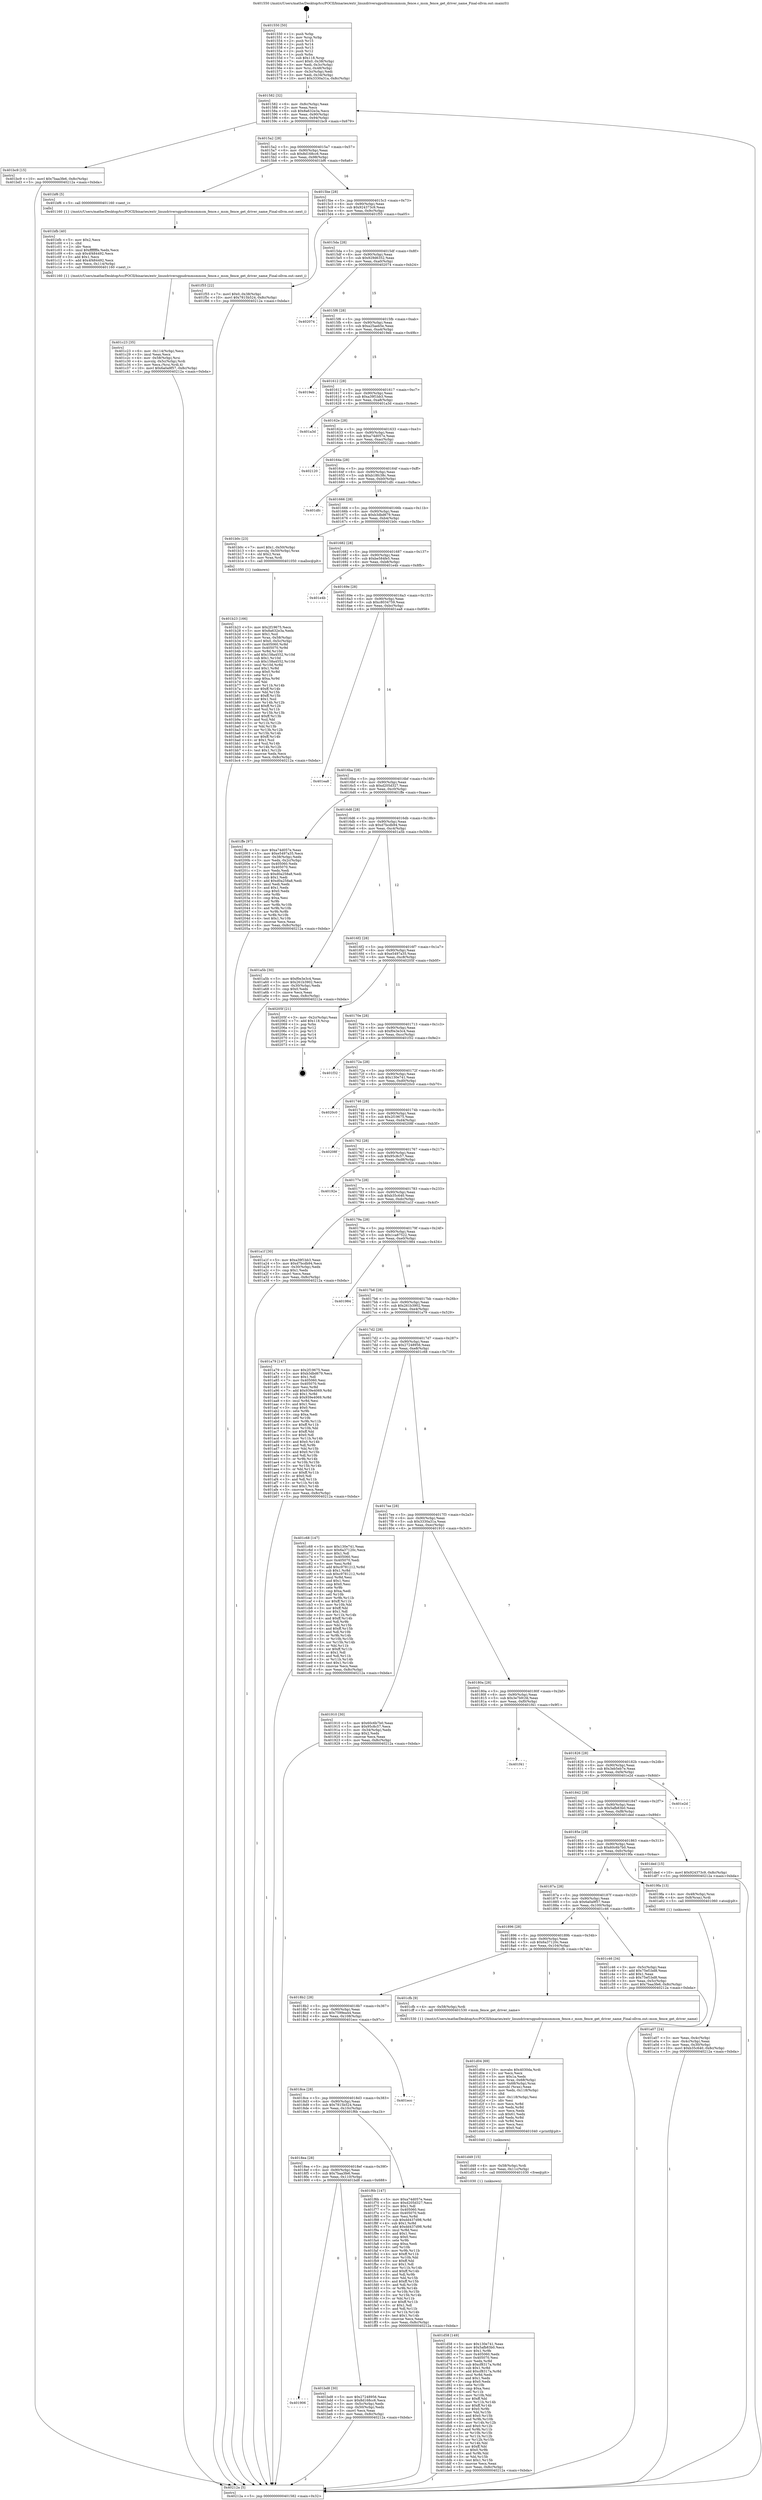 digraph "0x401550" {
  label = "0x401550 (/mnt/c/Users/mathe/Desktop/tcc/POCII/binaries/extr_linuxdriversgpudrmmsmmsm_fence.c_msm_fence_get_driver_name_Final-ollvm.out::main(0))"
  labelloc = "t"
  node[shape=record]

  Entry [label="",width=0.3,height=0.3,shape=circle,fillcolor=black,style=filled]
  "0x401582" [label="{
     0x401582 [32]\l
     | [instrs]\l
     &nbsp;&nbsp;0x401582 \<+6\>: mov -0x8c(%rbp),%eax\l
     &nbsp;&nbsp;0x401588 \<+2\>: mov %eax,%ecx\l
     &nbsp;&nbsp;0x40158a \<+6\>: sub $0x8a632e3a,%ecx\l
     &nbsp;&nbsp;0x401590 \<+6\>: mov %eax,-0x90(%rbp)\l
     &nbsp;&nbsp;0x401596 \<+6\>: mov %ecx,-0x94(%rbp)\l
     &nbsp;&nbsp;0x40159c \<+6\>: je 0000000000401bc9 \<main+0x679\>\l
  }"]
  "0x401bc9" [label="{
     0x401bc9 [15]\l
     | [instrs]\l
     &nbsp;&nbsp;0x401bc9 \<+10\>: movl $0x7baa3fe6,-0x8c(%rbp)\l
     &nbsp;&nbsp;0x401bd3 \<+5\>: jmp 000000000040212a \<main+0xbda\>\l
  }"]
  "0x4015a2" [label="{
     0x4015a2 [28]\l
     | [instrs]\l
     &nbsp;&nbsp;0x4015a2 \<+5\>: jmp 00000000004015a7 \<main+0x57\>\l
     &nbsp;&nbsp;0x4015a7 \<+6\>: mov -0x90(%rbp),%eax\l
     &nbsp;&nbsp;0x4015ad \<+5\>: sub $0x8d168cc6,%eax\l
     &nbsp;&nbsp;0x4015b2 \<+6\>: mov %eax,-0x98(%rbp)\l
     &nbsp;&nbsp;0x4015b8 \<+6\>: je 0000000000401bf6 \<main+0x6a6\>\l
  }"]
  Exit [label="",width=0.3,height=0.3,shape=circle,fillcolor=black,style=filled,peripheries=2]
  "0x401bf6" [label="{
     0x401bf6 [5]\l
     | [instrs]\l
     &nbsp;&nbsp;0x401bf6 \<+5\>: call 0000000000401160 \<next_i\>\l
     | [calls]\l
     &nbsp;&nbsp;0x401160 \{1\} (/mnt/c/Users/mathe/Desktop/tcc/POCII/binaries/extr_linuxdriversgpudrmmsmmsm_fence.c_msm_fence_get_driver_name_Final-ollvm.out::next_i)\l
  }"]
  "0x4015be" [label="{
     0x4015be [28]\l
     | [instrs]\l
     &nbsp;&nbsp;0x4015be \<+5\>: jmp 00000000004015c3 \<main+0x73\>\l
     &nbsp;&nbsp;0x4015c3 \<+6\>: mov -0x90(%rbp),%eax\l
     &nbsp;&nbsp;0x4015c9 \<+5\>: sub $0x924373c9,%eax\l
     &nbsp;&nbsp;0x4015ce \<+6\>: mov %eax,-0x9c(%rbp)\l
     &nbsp;&nbsp;0x4015d4 \<+6\>: je 0000000000401f55 \<main+0xa05\>\l
  }"]
  "0x401d58" [label="{
     0x401d58 [149]\l
     | [instrs]\l
     &nbsp;&nbsp;0x401d58 \<+5\>: mov $0x130e741,%eax\l
     &nbsp;&nbsp;0x401d5d \<+5\>: mov $0x5afb83b0,%ecx\l
     &nbsp;&nbsp;0x401d62 \<+3\>: mov $0x1,%r9b\l
     &nbsp;&nbsp;0x401d65 \<+7\>: mov 0x405060,%edx\l
     &nbsp;&nbsp;0x401d6c \<+7\>: mov 0x405070,%esi\l
     &nbsp;&nbsp;0x401d73 \<+3\>: mov %edx,%r8d\l
     &nbsp;&nbsp;0x401d76 \<+7\>: sub $0xcf8317a,%r8d\l
     &nbsp;&nbsp;0x401d7d \<+4\>: sub $0x1,%r8d\l
     &nbsp;&nbsp;0x401d81 \<+7\>: add $0xcf8317a,%r8d\l
     &nbsp;&nbsp;0x401d88 \<+4\>: imul %r8d,%edx\l
     &nbsp;&nbsp;0x401d8c \<+3\>: and $0x1,%edx\l
     &nbsp;&nbsp;0x401d8f \<+3\>: cmp $0x0,%edx\l
     &nbsp;&nbsp;0x401d92 \<+4\>: sete %r10b\l
     &nbsp;&nbsp;0x401d96 \<+3\>: cmp $0xa,%esi\l
     &nbsp;&nbsp;0x401d99 \<+4\>: setl %r11b\l
     &nbsp;&nbsp;0x401d9d \<+3\>: mov %r10b,%bl\l
     &nbsp;&nbsp;0x401da0 \<+3\>: xor $0xff,%bl\l
     &nbsp;&nbsp;0x401da3 \<+3\>: mov %r11b,%r14b\l
     &nbsp;&nbsp;0x401da6 \<+4\>: xor $0xff,%r14b\l
     &nbsp;&nbsp;0x401daa \<+4\>: xor $0x0,%r9b\l
     &nbsp;&nbsp;0x401dae \<+3\>: mov %bl,%r15b\l
     &nbsp;&nbsp;0x401db1 \<+4\>: and $0x0,%r15b\l
     &nbsp;&nbsp;0x401db5 \<+3\>: and %r9b,%r10b\l
     &nbsp;&nbsp;0x401db8 \<+3\>: mov %r14b,%r12b\l
     &nbsp;&nbsp;0x401dbb \<+4\>: and $0x0,%r12b\l
     &nbsp;&nbsp;0x401dbf \<+3\>: and %r9b,%r11b\l
     &nbsp;&nbsp;0x401dc2 \<+3\>: or %r10b,%r15b\l
     &nbsp;&nbsp;0x401dc5 \<+3\>: or %r11b,%r12b\l
     &nbsp;&nbsp;0x401dc8 \<+3\>: xor %r12b,%r15b\l
     &nbsp;&nbsp;0x401dcb \<+3\>: or %r14b,%bl\l
     &nbsp;&nbsp;0x401dce \<+3\>: xor $0xff,%bl\l
     &nbsp;&nbsp;0x401dd1 \<+4\>: or $0x0,%r9b\l
     &nbsp;&nbsp;0x401dd5 \<+3\>: and %r9b,%bl\l
     &nbsp;&nbsp;0x401dd8 \<+3\>: or %bl,%r15b\l
     &nbsp;&nbsp;0x401ddb \<+4\>: test $0x1,%r15b\l
     &nbsp;&nbsp;0x401ddf \<+3\>: cmovne %ecx,%eax\l
     &nbsp;&nbsp;0x401de2 \<+6\>: mov %eax,-0x8c(%rbp)\l
     &nbsp;&nbsp;0x401de8 \<+5\>: jmp 000000000040212a \<main+0xbda\>\l
  }"]
  "0x401f55" [label="{
     0x401f55 [22]\l
     | [instrs]\l
     &nbsp;&nbsp;0x401f55 \<+7\>: movl $0x0,-0x38(%rbp)\l
     &nbsp;&nbsp;0x401f5c \<+10\>: movl $0x7815b524,-0x8c(%rbp)\l
     &nbsp;&nbsp;0x401f66 \<+5\>: jmp 000000000040212a \<main+0xbda\>\l
  }"]
  "0x4015da" [label="{
     0x4015da [28]\l
     | [instrs]\l
     &nbsp;&nbsp;0x4015da \<+5\>: jmp 00000000004015df \<main+0x8f\>\l
     &nbsp;&nbsp;0x4015df \<+6\>: mov -0x90(%rbp),%eax\l
     &nbsp;&nbsp;0x4015e5 \<+5\>: sub $0x929d6352,%eax\l
     &nbsp;&nbsp;0x4015ea \<+6\>: mov %eax,-0xa0(%rbp)\l
     &nbsp;&nbsp;0x4015f0 \<+6\>: je 0000000000402074 \<main+0xb24\>\l
  }"]
  "0x401d49" [label="{
     0x401d49 [15]\l
     | [instrs]\l
     &nbsp;&nbsp;0x401d49 \<+4\>: mov -0x58(%rbp),%rdi\l
     &nbsp;&nbsp;0x401d4d \<+6\>: mov %eax,-0x11c(%rbp)\l
     &nbsp;&nbsp;0x401d53 \<+5\>: call 0000000000401030 \<free@plt\>\l
     | [calls]\l
     &nbsp;&nbsp;0x401030 \{1\} (unknown)\l
  }"]
  "0x402074" [label="{
     0x402074\l
  }", style=dashed]
  "0x4015f6" [label="{
     0x4015f6 [28]\l
     | [instrs]\l
     &nbsp;&nbsp;0x4015f6 \<+5\>: jmp 00000000004015fb \<main+0xab\>\l
     &nbsp;&nbsp;0x4015fb \<+6\>: mov -0x90(%rbp),%eax\l
     &nbsp;&nbsp;0x401601 \<+5\>: sub $0xa25aeb5e,%eax\l
     &nbsp;&nbsp;0x401606 \<+6\>: mov %eax,-0xa4(%rbp)\l
     &nbsp;&nbsp;0x40160c \<+6\>: je 00000000004019eb \<main+0x49b\>\l
  }"]
  "0x401d04" [label="{
     0x401d04 [69]\l
     | [instrs]\l
     &nbsp;&nbsp;0x401d04 \<+10\>: movabs $0x4030da,%rdi\l
     &nbsp;&nbsp;0x401d0e \<+2\>: xor %ecx,%ecx\l
     &nbsp;&nbsp;0x401d10 \<+5\>: mov $0x1a,%edx\l
     &nbsp;&nbsp;0x401d15 \<+4\>: mov %rax,-0x68(%rbp)\l
     &nbsp;&nbsp;0x401d19 \<+4\>: mov -0x68(%rbp),%rax\l
     &nbsp;&nbsp;0x401d1d \<+3\>: movsbl (%rax),%eax\l
     &nbsp;&nbsp;0x401d20 \<+6\>: mov %edx,-0x118(%rbp)\l
     &nbsp;&nbsp;0x401d26 \<+1\>: cltd\l
     &nbsp;&nbsp;0x401d27 \<+6\>: mov -0x118(%rbp),%esi\l
     &nbsp;&nbsp;0x401d2d \<+2\>: idiv %esi\l
     &nbsp;&nbsp;0x401d2f \<+3\>: mov %ecx,%r8d\l
     &nbsp;&nbsp;0x401d32 \<+3\>: sub %edx,%r8d\l
     &nbsp;&nbsp;0x401d35 \<+2\>: mov %ecx,%edx\l
     &nbsp;&nbsp;0x401d37 \<+3\>: sub $0x61,%edx\l
     &nbsp;&nbsp;0x401d3a \<+3\>: add %edx,%r8d\l
     &nbsp;&nbsp;0x401d3d \<+3\>: sub %r8d,%ecx\l
     &nbsp;&nbsp;0x401d40 \<+2\>: mov %ecx,%esi\l
     &nbsp;&nbsp;0x401d42 \<+2\>: mov $0x0,%al\l
     &nbsp;&nbsp;0x401d44 \<+5\>: call 0000000000401040 \<printf@plt\>\l
     | [calls]\l
     &nbsp;&nbsp;0x401040 \{1\} (unknown)\l
  }"]
  "0x4019eb" [label="{
     0x4019eb\l
  }", style=dashed]
  "0x401612" [label="{
     0x401612 [28]\l
     | [instrs]\l
     &nbsp;&nbsp;0x401612 \<+5\>: jmp 0000000000401617 \<main+0xc7\>\l
     &nbsp;&nbsp;0x401617 \<+6\>: mov -0x90(%rbp),%eax\l
     &nbsp;&nbsp;0x40161d \<+5\>: sub $0xa39f1bb3,%eax\l
     &nbsp;&nbsp;0x401622 \<+6\>: mov %eax,-0xa8(%rbp)\l
     &nbsp;&nbsp;0x401628 \<+6\>: je 0000000000401a3d \<main+0x4ed\>\l
  }"]
  "0x401c23" [label="{
     0x401c23 [35]\l
     | [instrs]\l
     &nbsp;&nbsp;0x401c23 \<+6\>: mov -0x114(%rbp),%ecx\l
     &nbsp;&nbsp;0x401c29 \<+3\>: imul %eax,%ecx\l
     &nbsp;&nbsp;0x401c2c \<+4\>: mov -0x58(%rbp),%rsi\l
     &nbsp;&nbsp;0x401c30 \<+4\>: movslq -0x5c(%rbp),%rdi\l
     &nbsp;&nbsp;0x401c34 \<+3\>: mov %ecx,(%rsi,%rdi,4)\l
     &nbsp;&nbsp;0x401c37 \<+10\>: movl $0x6a0a9f57,-0x8c(%rbp)\l
     &nbsp;&nbsp;0x401c41 \<+5\>: jmp 000000000040212a \<main+0xbda\>\l
  }"]
  "0x401a3d" [label="{
     0x401a3d\l
  }", style=dashed]
  "0x40162e" [label="{
     0x40162e [28]\l
     | [instrs]\l
     &nbsp;&nbsp;0x40162e \<+5\>: jmp 0000000000401633 \<main+0xe3\>\l
     &nbsp;&nbsp;0x401633 \<+6\>: mov -0x90(%rbp),%eax\l
     &nbsp;&nbsp;0x401639 \<+5\>: sub $0xa74d057e,%eax\l
     &nbsp;&nbsp;0x40163e \<+6\>: mov %eax,-0xac(%rbp)\l
     &nbsp;&nbsp;0x401644 \<+6\>: je 0000000000402120 \<main+0xbd0\>\l
  }"]
  "0x401bfb" [label="{
     0x401bfb [40]\l
     | [instrs]\l
     &nbsp;&nbsp;0x401bfb \<+5\>: mov $0x2,%ecx\l
     &nbsp;&nbsp;0x401c00 \<+1\>: cltd\l
     &nbsp;&nbsp;0x401c01 \<+2\>: idiv %ecx\l
     &nbsp;&nbsp;0x401c03 \<+6\>: imul $0xfffffffe,%edx,%ecx\l
     &nbsp;&nbsp;0x401c09 \<+6\>: sub $0x4f484492,%ecx\l
     &nbsp;&nbsp;0x401c0f \<+3\>: add $0x1,%ecx\l
     &nbsp;&nbsp;0x401c12 \<+6\>: add $0x4f484492,%ecx\l
     &nbsp;&nbsp;0x401c18 \<+6\>: mov %ecx,-0x114(%rbp)\l
     &nbsp;&nbsp;0x401c1e \<+5\>: call 0000000000401160 \<next_i\>\l
     | [calls]\l
     &nbsp;&nbsp;0x401160 \{1\} (/mnt/c/Users/mathe/Desktop/tcc/POCII/binaries/extr_linuxdriversgpudrmmsmmsm_fence.c_msm_fence_get_driver_name_Final-ollvm.out::next_i)\l
  }"]
  "0x402120" [label="{
     0x402120\l
  }", style=dashed]
  "0x40164a" [label="{
     0x40164a [28]\l
     | [instrs]\l
     &nbsp;&nbsp;0x40164a \<+5\>: jmp 000000000040164f \<main+0xff\>\l
     &nbsp;&nbsp;0x40164f \<+6\>: mov -0x90(%rbp),%eax\l
     &nbsp;&nbsp;0x401655 \<+5\>: sub $0xb18fc38c,%eax\l
     &nbsp;&nbsp;0x40165a \<+6\>: mov %eax,-0xb0(%rbp)\l
     &nbsp;&nbsp;0x401660 \<+6\>: je 0000000000401dfc \<main+0x8ac\>\l
  }"]
  "0x401906" [label="{
     0x401906\l
  }", style=dashed]
  "0x401dfc" [label="{
     0x401dfc\l
  }", style=dashed]
  "0x401666" [label="{
     0x401666 [28]\l
     | [instrs]\l
     &nbsp;&nbsp;0x401666 \<+5\>: jmp 000000000040166b \<main+0x11b\>\l
     &nbsp;&nbsp;0x40166b \<+6\>: mov -0x90(%rbp),%eax\l
     &nbsp;&nbsp;0x401671 \<+5\>: sub $0xb3dbd679,%eax\l
     &nbsp;&nbsp;0x401676 \<+6\>: mov %eax,-0xb4(%rbp)\l
     &nbsp;&nbsp;0x40167c \<+6\>: je 0000000000401b0c \<main+0x5bc\>\l
  }"]
  "0x401bd8" [label="{
     0x401bd8 [30]\l
     | [instrs]\l
     &nbsp;&nbsp;0x401bd8 \<+5\>: mov $0x27248956,%eax\l
     &nbsp;&nbsp;0x401bdd \<+5\>: mov $0x8d168cc6,%ecx\l
     &nbsp;&nbsp;0x401be2 \<+3\>: mov -0x5c(%rbp),%edx\l
     &nbsp;&nbsp;0x401be5 \<+3\>: cmp -0x50(%rbp),%edx\l
     &nbsp;&nbsp;0x401be8 \<+3\>: cmovl %ecx,%eax\l
     &nbsp;&nbsp;0x401beb \<+6\>: mov %eax,-0x8c(%rbp)\l
     &nbsp;&nbsp;0x401bf1 \<+5\>: jmp 000000000040212a \<main+0xbda\>\l
  }"]
  "0x401b0c" [label="{
     0x401b0c [23]\l
     | [instrs]\l
     &nbsp;&nbsp;0x401b0c \<+7\>: movl $0x1,-0x50(%rbp)\l
     &nbsp;&nbsp;0x401b13 \<+4\>: movslq -0x50(%rbp),%rax\l
     &nbsp;&nbsp;0x401b17 \<+4\>: shl $0x2,%rax\l
     &nbsp;&nbsp;0x401b1b \<+3\>: mov %rax,%rdi\l
     &nbsp;&nbsp;0x401b1e \<+5\>: call 0000000000401050 \<malloc@plt\>\l
     | [calls]\l
     &nbsp;&nbsp;0x401050 \{1\} (unknown)\l
  }"]
  "0x401682" [label="{
     0x401682 [28]\l
     | [instrs]\l
     &nbsp;&nbsp;0x401682 \<+5\>: jmp 0000000000401687 \<main+0x137\>\l
     &nbsp;&nbsp;0x401687 \<+6\>: mov -0x90(%rbp),%eax\l
     &nbsp;&nbsp;0x40168d \<+5\>: sub $0xbe584fe5,%eax\l
     &nbsp;&nbsp;0x401692 \<+6\>: mov %eax,-0xb8(%rbp)\l
     &nbsp;&nbsp;0x401698 \<+6\>: je 0000000000401e4b \<main+0x8fb\>\l
  }"]
  "0x4018ea" [label="{
     0x4018ea [28]\l
     | [instrs]\l
     &nbsp;&nbsp;0x4018ea \<+5\>: jmp 00000000004018ef \<main+0x39f\>\l
     &nbsp;&nbsp;0x4018ef \<+6\>: mov -0x90(%rbp),%eax\l
     &nbsp;&nbsp;0x4018f5 \<+5\>: sub $0x7baa3fe6,%eax\l
     &nbsp;&nbsp;0x4018fa \<+6\>: mov %eax,-0x110(%rbp)\l
     &nbsp;&nbsp;0x401900 \<+6\>: je 0000000000401bd8 \<main+0x688\>\l
  }"]
  "0x401e4b" [label="{
     0x401e4b\l
  }", style=dashed]
  "0x40169e" [label="{
     0x40169e [28]\l
     | [instrs]\l
     &nbsp;&nbsp;0x40169e \<+5\>: jmp 00000000004016a3 \<main+0x153\>\l
     &nbsp;&nbsp;0x4016a3 \<+6\>: mov -0x90(%rbp),%eax\l
     &nbsp;&nbsp;0x4016a9 \<+5\>: sub $0xc8034759,%eax\l
     &nbsp;&nbsp;0x4016ae \<+6\>: mov %eax,-0xbc(%rbp)\l
     &nbsp;&nbsp;0x4016b4 \<+6\>: je 0000000000401ea8 \<main+0x958\>\l
  }"]
  "0x401f6b" [label="{
     0x401f6b [147]\l
     | [instrs]\l
     &nbsp;&nbsp;0x401f6b \<+5\>: mov $0xa74d057e,%eax\l
     &nbsp;&nbsp;0x401f70 \<+5\>: mov $0xd205d327,%ecx\l
     &nbsp;&nbsp;0x401f75 \<+2\>: mov $0x1,%dl\l
     &nbsp;&nbsp;0x401f77 \<+7\>: mov 0x405060,%esi\l
     &nbsp;&nbsp;0x401f7e \<+7\>: mov 0x405070,%edi\l
     &nbsp;&nbsp;0x401f85 \<+3\>: mov %esi,%r8d\l
     &nbsp;&nbsp;0x401f88 \<+7\>: sub $0xdd437d98,%r8d\l
     &nbsp;&nbsp;0x401f8f \<+4\>: sub $0x1,%r8d\l
     &nbsp;&nbsp;0x401f93 \<+7\>: add $0xdd437d98,%r8d\l
     &nbsp;&nbsp;0x401f9a \<+4\>: imul %r8d,%esi\l
     &nbsp;&nbsp;0x401f9e \<+3\>: and $0x1,%esi\l
     &nbsp;&nbsp;0x401fa1 \<+3\>: cmp $0x0,%esi\l
     &nbsp;&nbsp;0x401fa4 \<+4\>: sete %r9b\l
     &nbsp;&nbsp;0x401fa8 \<+3\>: cmp $0xa,%edi\l
     &nbsp;&nbsp;0x401fab \<+4\>: setl %r10b\l
     &nbsp;&nbsp;0x401faf \<+3\>: mov %r9b,%r11b\l
     &nbsp;&nbsp;0x401fb2 \<+4\>: xor $0xff,%r11b\l
     &nbsp;&nbsp;0x401fb6 \<+3\>: mov %r10b,%bl\l
     &nbsp;&nbsp;0x401fb9 \<+3\>: xor $0xff,%bl\l
     &nbsp;&nbsp;0x401fbc \<+3\>: xor $0x1,%dl\l
     &nbsp;&nbsp;0x401fbf \<+3\>: mov %r11b,%r14b\l
     &nbsp;&nbsp;0x401fc2 \<+4\>: and $0xff,%r14b\l
     &nbsp;&nbsp;0x401fc6 \<+3\>: and %dl,%r9b\l
     &nbsp;&nbsp;0x401fc9 \<+3\>: mov %bl,%r15b\l
     &nbsp;&nbsp;0x401fcc \<+4\>: and $0xff,%r15b\l
     &nbsp;&nbsp;0x401fd0 \<+3\>: and %dl,%r10b\l
     &nbsp;&nbsp;0x401fd3 \<+3\>: or %r9b,%r14b\l
     &nbsp;&nbsp;0x401fd6 \<+3\>: or %r10b,%r15b\l
     &nbsp;&nbsp;0x401fd9 \<+3\>: xor %r15b,%r14b\l
     &nbsp;&nbsp;0x401fdc \<+3\>: or %bl,%r11b\l
     &nbsp;&nbsp;0x401fdf \<+4\>: xor $0xff,%r11b\l
     &nbsp;&nbsp;0x401fe3 \<+3\>: or $0x1,%dl\l
     &nbsp;&nbsp;0x401fe6 \<+3\>: and %dl,%r11b\l
     &nbsp;&nbsp;0x401fe9 \<+3\>: or %r11b,%r14b\l
     &nbsp;&nbsp;0x401fec \<+4\>: test $0x1,%r14b\l
     &nbsp;&nbsp;0x401ff0 \<+3\>: cmovne %ecx,%eax\l
     &nbsp;&nbsp;0x401ff3 \<+6\>: mov %eax,-0x8c(%rbp)\l
     &nbsp;&nbsp;0x401ff9 \<+5\>: jmp 000000000040212a \<main+0xbda\>\l
  }"]
  "0x401ea8" [label="{
     0x401ea8\l
  }", style=dashed]
  "0x4016ba" [label="{
     0x4016ba [28]\l
     | [instrs]\l
     &nbsp;&nbsp;0x4016ba \<+5\>: jmp 00000000004016bf \<main+0x16f\>\l
     &nbsp;&nbsp;0x4016bf \<+6\>: mov -0x90(%rbp),%eax\l
     &nbsp;&nbsp;0x4016c5 \<+5\>: sub $0xd205d327,%eax\l
     &nbsp;&nbsp;0x4016ca \<+6\>: mov %eax,-0xc0(%rbp)\l
     &nbsp;&nbsp;0x4016d0 \<+6\>: je 0000000000401ffe \<main+0xaae\>\l
  }"]
  "0x4018ce" [label="{
     0x4018ce [28]\l
     | [instrs]\l
     &nbsp;&nbsp;0x4018ce \<+5\>: jmp 00000000004018d3 \<main+0x383\>\l
     &nbsp;&nbsp;0x4018d3 \<+6\>: mov -0x90(%rbp),%eax\l
     &nbsp;&nbsp;0x4018d9 \<+5\>: sub $0x7815b524,%eax\l
     &nbsp;&nbsp;0x4018de \<+6\>: mov %eax,-0x10c(%rbp)\l
     &nbsp;&nbsp;0x4018e4 \<+6\>: je 0000000000401f6b \<main+0xa1b\>\l
  }"]
  "0x401ffe" [label="{
     0x401ffe [97]\l
     | [instrs]\l
     &nbsp;&nbsp;0x401ffe \<+5\>: mov $0xa74d057e,%eax\l
     &nbsp;&nbsp;0x402003 \<+5\>: mov $0xe5497a35,%ecx\l
     &nbsp;&nbsp;0x402008 \<+3\>: mov -0x38(%rbp),%edx\l
     &nbsp;&nbsp;0x40200b \<+3\>: mov %edx,-0x2c(%rbp)\l
     &nbsp;&nbsp;0x40200e \<+7\>: mov 0x405060,%edx\l
     &nbsp;&nbsp;0x402015 \<+7\>: mov 0x405070,%esi\l
     &nbsp;&nbsp;0x40201c \<+2\>: mov %edx,%edi\l
     &nbsp;&nbsp;0x40201e \<+6\>: sub $0xd0a258a8,%edi\l
     &nbsp;&nbsp;0x402024 \<+3\>: sub $0x1,%edi\l
     &nbsp;&nbsp;0x402027 \<+6\>: add $0xd0a258a8,%edi\l
     &nbsp;&nbsp;0x40202d \<+3\>: imul %edi,%edx\l
     &nbsp;&nbsp;0x402030 \<+3\>: and $0x1,%edx\l
     &nbsp;&nbsp;0x402033 \<+3\>: cmp $0x0,%edx\l
     &nbsp;&nbsp;0x402036 \<+4\>: sete %r8b\l
     &nbsp;&nbsp;0x40203a \<+3\>: cmp $0xa,%esi\l
     &nbsp;&nbsp;0x40203d \<+4\>: setl %r9b\l
     &nbsp;&nbsp;0x402041 \<+3\>: mov %r8b,%r10b\l
     &nbsp;&nbsp;0x402044 \<+3\>: and %r9b,%r10b\l
     &nbsp;&nbsp;0x402047 \<+3\>: xor %r9b,%r8b\l
     &nbsp;&nbsp;0x40204a \<+3\>: or %r8b,%r10b\l
     &nbsp;&nbsp;0x40204d \<+4\>: test $0x1,%r10b\l
     &nbsp;&nbsp;0x402051 \<+3\>: cmovne %ecx,%eax\l
     &nbsp;&nbsp;0x402054 \<+6\>: mov %eax,-0x8c(%rbp)\l
     &nbsp;&nbsp;0x40205a \<+5\>: jmp 000000000040212a \<main+0xbda\>\l
  }"]
  "0x4016d6" [label="{
     0x4016d6 [28]\l
     | [instrs]\l
     &nbsp;&nbsp;0x4016d6 \<+5\>: jmp 00000000004016db \<main+0x18b\>\l
     &nbsp;&nbsp;0x4016db \<+6\>: mov -0x90(%rbp),%eax\l
     &nbsp;&nbsp;0x4016e1 \<+5\>: sub $0xd7bcdb94,%eax\l
     &nbsp;&nbsp;0x4016e6 \<+6\>: mov %eax,-0xc4(%rbp)\l
     &nbsp;&nbsp;0x4016ec \<+6\>: je 0000000000401a5b \<main+0x50b\>\l
  }"]
  "0x401ecc" [label="{
     0x401ecc\l
  }", style=dashed]
  "0x401a5b" [label="{
     0x401a5b [30]\l
     | [instrs]\l
     &nbsp;&nbsp;0x401a5b \<+5\>: mov $0xf0e3e3c4,%eax\l
     &nbsp;&nbsp;0x401a60 \<+5\>: mov $0x261b3902,%ecx\l
     &nbsp;&nbsp;0x401a65 \<+3\>: mov -0x30(%rbp),%edx\l
     &nbsp;&nbsp;0x401a68 \<+3\>: cmp $0x0,%edx\l
     &nbsp;&nbsp;0x401a6b \<+3\>: cmove %ecx,%eax\l
     &nbsp;&nbsp;0x401a6e \<+6\>: mov %eax,-0x8c(%rbp)\l
     &nbsp;&nbsp;0x401a74 \<+5\>: jmp 000000000040212a \<main+0xbda\>\l
  }"]
  "0x4016f2" [label="{
     0x4016f2 [28]\l
     | [instrs]\l
     &nbsp;&nbsp;0x4016f2 \<+5\>: jmp 00000000004016f7 \<main+0x1a7\>\l
     &nbsp;&nbsp;0x4016f7 \<+6\>: mov -0x90(%rbp),%eax\l
     &nbsp;&nbsp;0x4016fd \<+5\>: sub $0xe5497a35,%eax\l
     &nbsp;&nbsp;0x401702 \<+6\>: mov %eax,-0xc8(%rbp)\l
     &nbsp;&nbsp;0x401708 \<+6\>: je 000000000040205f \<main+0xb0f\>\l
  }"]
  "0x4018b2" [label="{
     0x4018b2 [28]\l
     | [instrs]\l
     &nbsp;&nbsp;0x4018b2 \<+5\>: jmp 00000000004018b7 \<main+0x367\>\l
     &nbsp;&nbsp;0x4018b7 \<+6\>: mov -0x90(%rbp),%eax\l
     &nbsp;&nbsp;0x4018bd \<+5\>: sub $0x7599ea44,%eax\l
     &nbsp;&nbsp;0x4018c2 \<+6\>: mov %eax,-0x108(%rbp)\l
     &nbsp;&nbsp;0x4018c8 \<+6\>: je 0000000000401ecc \<main+0x97c\>\l
  }"]
  "0x40205f" [label="{
     0x40205f [21]\l
     | [instrs]\l
     &nbsp;&nbsp;0x40205f \<+3\>: mov -0x2c(%rbp),%eax\l
     &nbsp;&nbsp;0x402062 \<+7\>: add $0x118,%rsp\l
     &nbsp;&nbsp;0x402069 \<+1\>: pop %rbx\l
     &nbsp;&nbsp;0x40206a \<+2\>: pop %r12\l
     &nbsp;&nbsp;0x40206c \<+2\>: pop %r13\l
     &nbsp;&nbsp;0x40206e \<+2\>: pop %r14\l
     &nbsp;&nbsp;0x402070 \<+2\>: pop %r15\l
     &nbsp;&nbsp;0x402072 \<+1\>: pop %rbp\l
     &nbsp;&nbsp;0x402073 \<+1\>: ret\l
  }"]
  "0x40170e" [label="{
     0x40170e [28]\l
     | [instrs]\l
     &nbsp;&nbsp;0x40170e \<+5\>: jmp 0000000000401713 \<main+0x1c3\>\l
     &nbsp;&nbsp;0x401713 \<+6\>: mov -0x90(%rbp),%eax\l
     &nbsp;&nbsp;0x401719 \<+5\>: sub $0xf0e3e3c4,%eax\l
     &nbsp;&nbsp;0x40171e \<+6\>: mov %eax,-0xcc(%rbp)\l
     &nbsp;&nbsp;0x401724 \<+6\>: je 0000000000401f32 \<main+0x9e2\>\l
  }"]
  "0x401cfb" [label="{
     0x401cfb [9]\l
     | [instrs]\l
     &nbsp;&nbsp;0x401cfb \<+4\>: mov -0x58(%rbp),%rdi\l
     &nbsp;&nbsp;0x401cff \<+5\>: call 0000000000401530 \<msm_fence_get_driver_name\>\l
     | [calls]\l
     &nbsp;&nbsp;0x401530 \{1\} (/mnt/c/Users/mathe/Desktop/tcc/POCII/binaries/extr_linuxdriversgpudrmmsmmsm_fence.c_msm_fence_get_driver_name_Final-ollvm.out::msm_fence_get_driver_name)\l
  }"]
  "0x401f32" [label="{
     0x401f32\l
  }", style=dashed]
  "0x40172a" [label="{
     0x40172a [28]\l
     | [instrs]\l
     &nbsp;&nbsp;0x40172a \<+5\>: jmp 000000000040172f \<main+0x1df\>\l
     &nbsp;&nbsp;0x40172f \<+6\>: mov -0x90(%rbp),%eax\l
     &nbsp;&nbsp;0x401735 \<+5\>: sub $0x130e741,%eax\l
     &nbsp;&nbsp;0x40173a \<+6\>: mov %eax,-0xd0(%rbp)\l
     &nbsp;&nbsp;0x401740 \<+6\>: je 00000000004020c0 \<main+0xb70\>\l
  }"]
  "0x401896" [label="{
     0x401896 [28]\l
     | [instrs]\l
     &nbsp;&nbsp;0x401896 \<+5\>: jmp 000000000040189b \<main+0x34b\>\l
     &nbsp;&nbsp;0x40189b \<+6\>: mov -0x90(%rbp),%eax\l
     &nbsp;&nbsp;0x4018a1 \<+5\>: sub $0x6a37120c,%eax\l
     &nbsp;&nbsp;0x4018a6 \<+6\>: mov %eax,-0x104(%rbp)\l
     &nbsp;&nbsp;0x4018ac \<+6\>: je 0000000000401cfb \<main+0x7ab\>\l
  }"]
  "0x4020c0" [label="{
     0x4020c0\l
  }", style=dashed]
  "0x401746" [label="{
     0x401746 [28]\l
     | [instrs]\l
     &nbsp;&nbsp;0x401746 \<+5\>: jmp 000000000040174b \<main+0x1fb\>\l
     &nbsp;&nbsp;0x40174b \<+6\>: mov -0x90(%rbp),%eax\l
     &nbsp;&nbsp;0x401751 \<+5\>: sub $0x2f19675,%eax\l
     &nbsp;&nbsp;0x401756 \<+6\>: mov %eax,-0xd4(%rbp)\l
     &nbsp;&nbsp;0x40175c \<+6\>: je 000000000040208f \<main+0xb3f\>\l
  }"]
  "0x401c46" [label="{
     0x401c46 [34]\l
     | [instrs]\l
     &nbsp;&nbsp;0x401c46 \<+3\>: mov -0x5c(%rbp),%eax\l
     &nbsp;&nbsp;0x401c49 \<+5\>: add $0x75ef1bd8,%eax\l
     &nbsp;&nbsp;0x401c4e \<+3\>: add $0x1,%eax\l
     &nbsp;&nbsp;0x401c51 \<+5\>: sub $0x75ef1bd8,%eax\l
     &nbsp;&nbsp;0x401c56 \<+3\>: mov %eax,-0x5c(%rbp)\l
     &nbsp;&nbsp;0x401c59 \<+10\>: movl $0x7baa3fe6,-0x8c(%rbp)\l
     &nbsp;&nbsp;0x401c63 \<+5\>: jmp 000000000040212a \<main+0xbda\>\l
  }"]
  "0x40208f" [label="{
     0x40208f\l
  }", style=dashed]
  "0x401762" [label="{
     0x401762 [28]\l
     | [instrs]\l
     &nbsp;&nbsp;0x401762 \<+5\>: jmp 0000000000401767 \<main+0x217\>\l
     &nbsp;&nbsp;0x401767 \<+6\>: mov -0x90(%rbp),%eax\l
     &nbsp;&nbsp;0x40176d \<+5\>: sub $0x95c8c57,%eax\l
     &nbsp;&nbsp;0x401772 \<+6\>: mov %eax,-0xd8(%rbp)\l
     &nbsp;&nbsp;0x401778 \<+6\>: je 000000000040192e \<main+0x3de\>\l
  }"]
  "0x401b23" [label="{
     0x401b23 [166]\l
     | [instrs]\l
     &nbsp;&nbsp;0x401b23 \<+5\>: mov $0x2f19675,%ecx\l
     &nbsp;&nbsp;0x401b28 \<+5\>: mov $0x8a632e3a,%edx\l
     &nbsp;&nbsp;0x401b2d \<+3\>: mov $0x1,%sil\l
     &nbsp;&nbsp;0x401b30 \<+4\>: mov %rax,-0x58(%rbp)\l
     &nbsp;&nbsp;0x401b34 \<+7\>: movl $0x0,-0x5c(%rbp)\l
     &nbsp;&nbsp;0x401b3b \<+8\>: mov 0x405060,%r8d\l
     &nbsp;&nbsp;0x401b43 \<+8\>: mov 0x405070,%r9d\l
     &nbsp;&nbsp;0x401b4b \<+3\>: mov %r8d,%r10d\l
     &nbsp;&nbsp;0x401b4e \<+7\>: add $0x158a4552,%r10d\l
     &nbsp;&nbsp;0x401b55 \<+4\>: sub $0x1,%r10d\l
     &nbsp;&nbsp;0x401b59 \<+7\>: sub $0x158a4552,%r10d\l
     &nbsp;&nbsp;0x401b60 \<+4\>: imul %r10d,%r8d\l
     &nbsp;&nbsp;0x401b64 \<+4\>: and $0x1,%r8d\l
     &nbsp;&nbsp;0x401b68 \<+4\>: cmp $0x0,%r8d\l
     &nbsp;&nbsp;0x401b6c \<+4\>: sete %r11b\l
     &nbsp;&nbsp;0x401b70 \<+4\>: cmp $0xa,%r9d\l
     &nbsp;&nbsp;0x401b74 \<+3\>: setl %bl\l
     &nbsp;&nbsp;0x401b77 \<+3\>: mov %r11b,%r14b\l
     &nbsp;&nbsp;0x401b7a \<+4\>: xor $0xff,%r14b\l
     &nbsp;&nbsp;0x401b7e \<+3\>: mov %bl,%r15b\l
     &nbsp;&nbsp;0x401b81 \<+4\>: xor $0xff,%r15b\l
     &nbsp;&nbsp;0x401b85 \<+4\>: xor $0x1,%sil\l
     &nbsp;&nbsp;0x401b89 \<+3\>: mov %r14b,%r12b\l
     &nbsp;&nbsp;0x401b8c \<+4\>: and $0xff,%r12b\l
     &nbsp;&nbsp;0x401b90 \<+3\>: and %sil,%r11b\l
     &nbsp;&nbsp;0x401b93 \<+3\>: mov %r15b,%r13b\l
     &nbsp;&nbsp;0x401b96 \<+4\>: and $0xff,%r13b\l
     &nbsp;&nbsp;0x401b9a \<+3\>: and %sil,%bl\l
     &nbsp;&nbsp;0x401b9d \<+3\>: or %r11b,%r12b\l
     &nbsp;&nbsp;0x401ba0 \<+3\>: or %bl,%r13b\l
     &nbsp;&nbsp;0x401ba3 \<+3\>: xor %r13b,%r12b\l
     &nbsp;&nbsp;0x401ba6 \<+3\>: or %r15b,%r14b\l
     &nbsp;&nbsp;0x401ba9 \<+4\>: xor $0xff,%r14b\l
     &nbsp;&nbsp;0x401bad \<+4\>: or $0x1,%sil\l
     &nbsp;&nbsp;0x401bb1 \<+3\>: and %sil,%r14b\l
     &nbsp;&nbsp;0x401bb4 \<+3\>: or %r14b,%r12b\l
     &nbsp;&nbsp;0x401bb7 \<+4\>: test $0x1,%r12b\l
     &nbsp;&nbsp;0x401bbb \<+3\>: cmovne %edx,%ecx\l
     &nbsp;&nbsp;0x401bbe \<+6\>: mov %ecx,-0x8c(%rbp)\l
     &nbsp;&nbsp;0x401bc4 \<+5\>: jmp 000000000040212a \<main+0xbda\>\l
  }"]
  "0x40192e" [label="{
     0x40192e\l
  }", style=dashed]
  "0x40177e" [label="{
     0x40177e [28]\l
     | [instrs]\l
     &nbsp;&nbsp;0x40177e \<+5\>: jmp 0000000000401783 \<main+0x233\>\l
     &nbsp;&nbsp;0x401783 \<+6\>: mov -0x90(%rbp),%eax\l
     &nbsp;&nbsp;0x401789 \<+5\>: sub $0xb35c640,%eax\l
     &nbsp;&nbsp;0x40178e \<+6\>: mov %eax,-0xdc(%rbp)\l
     &nbsp;&nbsp;0x401794 \<+6\>: je 0000000000401a1f \<main+0x4cf\>\l
  }"]
  "0x401a07" [label="{
     0x401a07 [24]\l
     | [instrs]\l
     &nbsp;&nbsp;0x401a07 \<+3\>: mov %eax,-0x4c(%rbp)\l
     &nbsp;&nbsp;0x401a0a \<+3\>: mov -0x4c(%rbp),%eax\l
     &nbsp;&nbsp;0x401a0d \<+3\>: mov %eax,-0x30(%rbp)\l
     &nbsp;&nbsp;0x401a10 \<+10\>: movl $0xb35c640,-0x8c(%rbp)\l
     &nbsp;&nbsp;0x401a1a \<+5\>: jmp 000000000040212a \<main+0xbda\>\l
  }"]
  "0x401a1f" [label="{
     0x401a1f [30]\l
     | [instrs]\l
     &nbsp;&nbsp;0x401a1f \<+5\>: mov $0xa39f1bb3,%eax\l
     &nbsp;&nbsp;0x401a24 \<+5\>: mov $0xd7bcdb94,%ecx\l
     &nbsp;&nbsp;0x401a29 \<+3\>: mov -0x30(%rbp),%edx\l
     &nbsp;&nbsp;0x401a2c \<+3\>: cmp $0x1,%edx\l
     &nbsp;&nbsp;0x401a2f \<+3\>: cmovl %ecx,%eax\l
     &nbsp;&nbsp;0x401a32 \<+6\>: mov %eax,-0x8c(%rbp)\l
     &nbsp;&nbsp;0x401a38 \<+5\>: jmp 000000000040212a \<main+0xbda\>\l
  }"]
  "0x40179a" [label="{
     0x40179a [28]\l
     | [instrs]\l
     &nbsp;&nbsp;0x40179a \<+5\>: jmp 000000000040179f \<main+0x24f\>\l
     &nbsp;&nbsp;0x40179f \<+6\>: mov -0x90(%rbp),%eax\l
     &nbsp;&nbsp;0x4017a5 \<+5\>: sub $0x1ca87522,%eax\l
     &nbsp;&nbsp;0x4017aa \<+6\>: mov %eax,-0xe0(%rbp)\l
     &nbsp;&nbsp;0x4017b0 \<+6\>: je 0000000000401984 \<main+0x434\>\l
  }"]
  "0x40187a" [label="{
     0x40187a [28]\l
     | [instrs]\l
     &nbsp;&nbsp;0x40187a \<+5\>: jmp 000000000040187f \<main+0x32f\>\l
     &nbsp;&nbsp;0x40187f \<+6\>: mov -0x90(%rbp),%eax\l
     &nbsp;&nbsp;0x401885 \<+5\>: sub $0x6a0a9f57,%eax\l
     &nbsp;&nbsp;0x40188a \<+6\>: mov %eax,-0x100(%rbp)\l
     &nbsp;&nbsp;0x401890 \<+6\>: je 0000000000401c46 \<main+0x6f6\>\l
  }"]
  "0x401984" [label="{
     0x401984\l
  }", style=dashed]
  "0x4017b6" [label="{
     0x4017b6 [28]\l
     | [instrs]\l
     &nbsp;&nbsp;0x4017b6 \<+5\>: jmp 00000000004017bb \<main+0x26b\>\l
     &nbsp;&nbsp;0x4017bb \<+6\>: mov -0x90(%rbp),%eax\l
     &nbsp;&nbsp;0x4017c1 \<+5\>: sub $0x261b3902,%eax\l
     &nbsp;&nbsp;0x4017c6 \<+6\>: mov %eax,-0xe4(%rbp)\l
     &nbsp;&nbsp;0x4017cc \<+6\>: je 0000000000401a79 \<main+0x529\>\l
  }"]
  "0x4019fa" [label="{
     0x4019fa [13]\l
     | [instrs]\l
     &nbsp;&nbsp;0x4019fa \<+4\>: mov -0x48(%rbp),%rax\l
     &nbsp;&nbsp;0x4019fe \<+4\>: mov 0x8(%rax),%rdi\l
     &nbsp;&nbsp;0x401a02 \<+5\>: call 0000000000401060 \<atoi@plt\>\l
     | [calls]\l
     &nbsp;&nbsp;0x401060 \{1\} (unknown)\l
  }"]
  "0x401a79" [label="{
     0x401a79 [147]\l
     | [instrs]\l
     &nbsp;&nbsp;0x401a79 \<+5\>: mov $0x2f19675,%eax\l
     &nbsp;&nbsp;0x401a7e \<+5\>: mov $0xb3dbd679,%ecx\l
     &nbsp;&nbsp;0x401a83 \<+2\>: mov $0x1,%dl\l
     &nbsp;&nbsp;0x401a85 \<+7\>: mov 0x405060,%esi\l
     &nbsp;&nbsp;0x401a8c \<+7\>: mov 0x405070,%edi\l
     &nbsp;&nbsp;0x401a93 \<+3\>: mov %esi,%r8d\l
     &nbsp;&nbsp;0x401a96 \<+7\>: add $0x939e4069,%r8d\l
     &nbsp;&nbsp;0x401a9d \<+4\>: sub $0x1,%r8d\l
     &nbsp;&nbsp;0x401aa1 \<+7\>: sub $0x939e4069,%r8d\l
     &nbsp;&nbsp;0x401aa8 \<+4\>: imul %r8d,%esi\l
     &nbsp;&nbsp;0x401aac \<+3\>: and $0x1,%esi\l
     &nbsp;&nbsp;0x401aaf \<+3\>: cmp $0x0,%esi\l
     &nbsp;&nbsp;0x401ab2 \<+4\>: sete %r9b\l
     &nbsp;&nbsp;0x401ab6 \<+3\>: cmp $0xa,%edi\l
     &nbsp;&nbsp;0x401ab9 \<+4\>: setl %r10b\l
     &nbsp;&nbsp;0x401abd \<+3\>: mov %r9b,%r11b\l
     &nbsp;&nbsp;0x401ac0 \<+4\>: xor $0xff,%r11b\l
     &nbsp;&nbsp;0x401ac4 \<+3\>: mov %r10b,%bl\l
     &nbsp;&nbsp;0x401ac7 \<+3\>: xor $0xff,%bl\l
     &nbsp;&nbsp;0x401aca \<+3\>: xor $0x0,%dl\l
     &nbsp;&nbsp;0x401acd \<+3\>: mov %r11b,%r14b\l
     &nbsp;&nbsp;0x401ad0 \<+4\>: and $0x0,%r14b\l
     &nbsp;&nbsp;0x401ad4 \<+3\>: and %dl,%r9b\l
     &nbsp;&nbsp;0x401ad7 \<+3\>: mov %bl,%r15b\l
     &nbsp;&nbsp;0x401ada \<+4\>: and $0x0,%r15b\l
     &nbsp;&nbsp;0x401ade \<+3\>: and %dl,%r10b\l
     &nbsp;&nbsp;0x401ae1 \<+3\>: or %r9b,%r14b\l
     &nbsp;&nbsp;0x401ae4 \<+3\>: or %r10b,%r15b\l
     &nbsp;&nbsp;0x401ae7 \<+3\>: xor %r15b,%r14b\l
     &nbsp;&nbsp;0x401aea \<+3\>: or %bl,%r11b\l
     &nbsp;&nbsp;0x401aed \<+4\>: xor $0xff,%r11b\l
     &nbsp;&nbsp;0x401af1 \<+3\>: or $0x0,%dl\l
     &nbsp;&nbsp;0x401af4 \<+3\>: and %dl,%r11b\l
     &nbsp;&nbsp;0x401af7 \<+3\>: or %r11b,%r14b\l
     &nbsp;&nbsp;0x401afa \<+4\>: test $0x1,%r14b\l
     &nbsp;&nbsp;0x401afe \<+3\>: cmovne %ecx,%eax\l
     &nbsp;&nbsp;0x401b01 \<+6\>: mov %eax,-0x8c(%rbp)\l
     &nbsp;&nbsp;0x401b07 \<+5\>: jmp 000000000040212a \<main+0xbda\>\l
  }"]
  "0x4017d2" [label="{
     0x4017d2 [28]\l
     | [instrs]\l
     &nbsp;&nbsp;0x4017d2 \<+5\>: jmp 00000000004017d7 \<main+0x287\>\l
     &nbsp;&nbsp;0x4017d7 \<+6\>: mov -0x90(%rbp),%eax\l
     &nbsp;&nbsp;0x4017dd \<+5\>: sub $0x27248956,%eax\l
     &nbsp;&nbsp;0x4017e2 \<+6\>: mov %eax,-0xe8(%rbp)\l
     &nbsp;&nbsp;0x4017e8 \<+6\>: je 0000000000401c68 \<main+0x718\>\l
  }"]
  "0x40185e" [label="{
     0x40185e [28]\l
     | [instrs]\l
     &nbsp;&nbsp;0x40185e \<+5\>: jmp 0000000000401863 \<main+0x313\>\l
     &nbsp;&nbsp;0x401863 \<+6\>: mov -0x90(%rbp),%eax\l
     &nbsp;&nbsp;0x401869 \<+5\>: sub $0x60c6b7b0,%eax\l
     &nbsp;&nbsp;0x40186e \<+6\>: mov %eax,-0xfc(%rbp)\l
     &nbsp;&nbsp;0x401874 \<+6\>: je 00000000004019fa \<main+0x4aa\>\l
  }"]
  "0x401c68" [label="{
     0x401c68 [147]\l
     | [instrs]\l
     &nbsp;&nbsp;0x401c68 \<+5\>: mov $0x130e741,%eax\l
     &nbsp;&nbsp;0x401c6d \<+5\>: mov $0x6a37120c,%ecx\l
     &nbsp;&nbsp;0x401c72 \<+2\>: mov $0x1,%dl\l
     &nbsp;&nbsp;0x401c74 \<+7\>: mov 0x405060,%esi\l
     &nbsp;&nbsp;0x401c7b \<+7\>: mov 0x405070,%edi\l
     &nbsp;&nbsp;0x401c82 \<+3\>: mov %esi,%r8d\l
     &nbsp;&nbsp;0x401c85 \<+7\>: add $0xc9781212,%r8d\l
     &nbsp;&nbsp;0x401c8c \<+4\>: sub $0x1,%r8d\l
     &nbsp;&nbsp;0x401c90 \<+7\>: sub $0xc9781212,%r8d\l
     &nbsp;&nbsp;0x401c97 \<+4\>: imul %r8d,%esi\l
     &nbsp;&nbsp;0x401c9b \<+3\>: and $0x1,%esi\l
     &nbsp;&nbsp;0x401c9e \<+3\>: cmp $0x0,%esi\l
     &nbsp;&nbsp;0x401ca1 \<+4\>: sete %r9b\l
     &nbsp;&nbsp;0x401ca5 \<+3\>: cmp $0xa,%edi\l
     &nbsp;&nbsp;0x401ca8 \<+4\>: setl %r10b\l
     &nbsp;&nbsp;0x401cac \<+3\>: mov %r9b,%r11b\l
     &nbsp;&nbsp;0x401caf \<+4\>: xor $0xff,%r11b\l
     &nbsp;&nbsp;0x401cb3 \<+3\>: mov %r10b,%bl\l
     &nbsp;&nbsp;0x401cb6 \<+3\>: xor $0xff,%bl\l
     &nbsp;&nbsp;0x401cb9 \<+3\>: xor $0x1,%dl\l
     &nbsp;&nbsp;0x401cbc \<+3\>: mov %r11b,%r14b\l
     &nbsp;&nbsp;0x401cbf \<+4\>: and $0xff,%r14b\l
     &nbsp;&nbsp;0x401cc3 \<+3\>: and %dl,%r9b\l
     &nbsp;&nbsp;0x401cc6 \<+3\>: mov %bl,%r15b\l
     &nbsp;&nbsp;0x401cc9 \<+4\>: and $0xff,%r15b\l
     &nbsp;&nbsp;0x401ccd \<+3\>: and %dl,%r10b\l
     &nbsp;&nbsp;0x401cd0 \<+3\>: or %r9b,%r14b\l
     &nbsp;&nbsp;0x401cd3 \<+3\>: or %r10b,%r15b\l
     &nbsp;&nbsp;0x401cd6 \<+3\>: xor %r15b,%r14b\l
     &nbsp;&nbsp;0x401cd9 \<+3\>: or %bl,%r11b\l
     &nbsp;&nbsp;0x401cdc \<+4\>: xor $0xff,%r11b\l
     &nbsp;&nbsp;0x401ce0 \<+3\>: or $0x1,%dl\l
     &nbsp;&nbsp;0x401ce3 \<+3\>: and %dl,%r11b\l
     &nbsp;&nbsp;0x401ce6 \<+3\>: or %r11b,%r14b\l
     &nbsp;&nbsp;0x401ce9 \<+4\>: test $0x1,%r14b\l
     &nbsp;&nbsp;0x401ced \<+3\>: cmovne %ecx,%eax\l
     &nbsp;&nbsp;0x401cf0 \<+6\>: mov %eax,-0x8c(%rbp)\l
     &nbsp;&nbsp;0x401cf6 \<+5\>: jmp 000000000040212a \<main+0xbda\>\l
  }"]
  "0x4017ee" [label="{
     0x4017ee [28]\l
     | [instrs]\l
     &nbsp;&nbsp;0x4017ee \<+5\>: jmp 00000000004017f3 \<main+0x2a3\>\l
     &nbsp;&nbsp;0x4017f3 \<+6\>: mov -0x90(%rbp),%eax\l
     &nbsp;&nbsp;0x4017f9 \<+5\>: sub $0x3330a31a,%eax\l
     &nbsp;&nbsp;0x4017fe \<+6\>: mov %eax,-0xec(%rbp)\l
     &nbsp;&nbsp;0x401804 \<+6\>: je 0000000000401910 \<main+0x3c0\>\l
  }"]
  "0x401ded" [label="{
     0x401ded [15]\l
     | [instrs]\l
     &nbsp;&nbsp;0x401ded \<+10\>: movl $0x924373c9,-0x8c(%rbp)\l
     &nbsp;&nbsp;0x401df7 \<+5\>: jmp 000000000040212a \<main+0xbda\>\l
  }"]
  "0x401910" [label="{
     0x401910 [30]\l
     | [instrs]\l
     &nbsp;&nbsp;0x401910 \<+5\>: mov $0x60c6b7b0,%eax\l
     &nbsp;&nbsp;0x401915 \<+5\>: mov $0x95c8c57,%ecx\l
     &nbsp;&nbsp;0x40191a \<+3\>: mov -0x34(%rbp),%edx\l
     &nbsp;&nbsp;0x40191d \<+3\>: cmp $0x2,%edx\l
     &nbsp;&nbsp;0x401920 \<+3\>: cmovne %ecx,%eax\l
     &nbsp;&nbsp;0x401923 \<+6\>: mov %eax,-0x8c(%rbp)\l
     &nbsp;&nbsp;0x401929 \<+5\>: jmp 000000000040212a \<main+0xbda\>\l
  }"]
  "0x40180a" [label="{
     0x40180a [28]\l
     | [instrs]\l
     &nbsp;&nbsp;0x40180a \<+5\>: jmp 000000000040180f \<main+0x2bf\>\l
     &nbsp;&nbsp;0x40180f \<+6\>: mov -0x90(%rbp),%eax\l
     &nbsp;&nbsp;0x401815 \<+5\>: sub $0x3e7b91fd,%eax\l
     &nbsp;&nbsp;0x40181a \<+6\>: mov %eax,-0xf0(%rbp)\l
     &nbsp;&nbsp;0x401820 \<+6\>: je 0000000000401f41 \<main+0x9f1\>\l
  }"]
  "0x40212a" [label="{
     0x40212a [5]\l
     | [instrs]\l
     &nbsp;&nbsp;0x40212a \<+5\>: jmp 0000000000401582 \<main+0x32\>\l
  }"]
  "0x401550" [label="{
     0x401550 [50]\l
     | [instrs]\l
     &nbsp;&nbsp;0x401550 \<+1\>: push %rbp\l
     &nbsp;&nbsp;0x401551 \<+3\>: mov %rsp,%rbp\l
     &nbsp;&nbsp;0x401554 \<+2\>: push %r15\l
     &nbsp;&nbsp;0x401556 \<+2\>: push %r14\l
     &nbsp;&nbsp;0x401558 \<+2\>: push %r13\l
     &nbsp;&nbsp;0x40155a \<+2\>: push %r12\l
     &nbsp;&nbsp;0x40155c \<+1\>: push %rbx\l
     &nbsp;&nbsp;0x40155d \<+7\>: sub $0x118,%rsp\l
     &nbsp;&nbsp;0x401564 \<+7\>: movl $0x0,-0x38(%rbp)\l
     &nbsp;&nbsp;0x40156b \<+3\>: mov %edi,-0x3c(%rbp)\l
     &nbsp;&nbsp;0x40156e \<+4\>: mov %rsi,-0x48(%rbp)\l
     &nbsp;&nbsp;0x401572 \<+3\>: mov -0x3c(%rbp),%edi\l
     &nbsp;&nbsp;0x401575 \<+3\>: mov %edi,-0x34(%rbp)\l
     &nbsp;&nbsp;0x401578 \<+10\>: movl $0x3330a31a,-0x8c(%rbp)\l
  }"]
  "0x401842" [label="{
     0x401842 [28]\l
     | [instrs]\l
     &nbsp;&nbsp;0x401842 \<+5\>: jmp 0000000000401847 \<main+0x2f7\>\l
     &nbsp;&nbsp;0x401847 \<+6\>: mov -0x90(%rbp),%eax\l
     &nbsp;&nbsp;0x40184d \<+5\>: sub $0x5afb83b0,%eax\l
     &nbsp;&nbsp;0x401852 \<+6\>: mov %eax,-0xf8(%rbp)\l
     &nbsp;&nbsp;0x401858 \<+6\>: je 0000000000401ded \<main+0x89d\>\l
  }"]
  "0x401f41" [label="{
     0x401f41\l
  }", style=dashed]
  "0x401826" [label="{
     0x401826 [28]\l
     | [instrs]\l
     &nbsp;&nbsp;0x401826 \<+5\>: jmp 000000000040182b \<main+0x2db\>\l
     &nbsp;&nbsp;0x40182b \<+6\>: mov -0x90(%rbp),%eax\l
     &nbsp;&nbsp;0x401831 \<+5\>: sub $0x3eb5eb7e,%eax\l
     &nbsp;&nbsp;0x401836 \<+6\>: mov %eax,-0xf4(%rbp)\l
     &nbsp;&nbsp;0x40183c \<+6\>: je 0000000000401e2d \<main+0x8dd\>\l
  }"]
  "0x401e2d" [label="{
     0x401e2d\l
  }", style=dashed]
  Entry -> "0x401550" [label=" 1"]
  "0x401582" -> "0x401bc9" [label=" 1"]
  "0x401582" -> "0x4015a2" [label=" 17"]
  "0x40205f" -> Exit [label=" 1"]
  "0x4015a2" -> "0x401bf6" [label=" 1"]
  "0x4015a2" -> "0x4015be" [label=" 16"]
  "0x401ffe" -> "0x40212a" [label=" 1"]
  "0x4015be" -> "0x401f55" [label=" 1"]
  "0x4015be" -> "0x4015da" [label=" 15"]
  "0x401f6b" -> "0x40212a" [label=" 1"]
  "0x4015da" -> "0x402074" [label=" 0"]
  "0x4015da" -> "0x4015f6" [label=" 15"]
  "0x401f55" -> "0x40212a" [label=" 1"]
  "0x4015f6" -> "0x4019eb" [label=" 0"]
  "0x4015f6" -> "0x401612" [label=" 15"]
  "0x401ded" -> "0x40212a" [label=" 1"]
  "0x401612" -> "0x401a3d" [label=" 0"]
  "0x401612" -> "0x40162e" [label=" 15"]
  "0x401d58" -> "0x40212a" [label=" 1"]
  "0x40162e" -> "0x402120" [label=" 0"]
  "0x40162e" -> "0x40164a" [label=" 15"]
  "0x401d49" -> "0x401d58" [label=" 1"]
  "0x40164a" -> "0x401dfc" [label=" 0"]
  "0x40164a" -> "0x401666" [label=" 15"]
  "0x401d04" -> "0x401d49" [label=" 1"]
  "0x401666" -> "0x401b0c" [label=" 1"]
  "0x401666" -> "0x401682" [label=" 14"]
  "0x401cfb" -> "0x401d04" [label=" 1"]
  "0x401682" -> "0x401e4b" [label=" 0"]
  "0x401682" -> "0x40169e" [label=" 14"]
  "0x401c46" -> "0x40212a" [label=" 1"]
  "0x40169e" -> "0x401ea8" [label=" 0"]
  "0x40169e" -> "0x4016ba" [label=" 14"]
  "0x401c23" -> "0x40212a" [label=" 1"]
  "0x4016ba" -> "0x401ffe" [label=" 1"]
  "0x4016ba" -> "0x4016d6" [label=" 13"]
  "0x401bf6" -> "0x401bfb" [label=" 1"]
  "0x4016d6" -> "0x401a5b" [label=" 1"]
  "0x4016d6" -> "0x4016f2" [label=" 12"]
  "0x401bd8" -> "0x40212a" [label=" 2"]
  "0x4016f2" -> "0x40205f" [label=" 1"]
  "0x4016f2" -> "0x40170e" [label=" 11"]
  "0x4018ea" -> "0x401bd8" [label=" 2"]
  "0x40170e" -> "0x401f32" [label=" 0"]
  "0x40170e" -> "0x40172a" [label=" 11"]
  "0x401c68" -> "0x40212a" [label=" 1"]
  "0x40172a" -> "0x4020c0" [label=" 0"]
  "0x40172a" -> "0x401746" [label=" 11"]
  "0x4018ce" -> "0x401f6b" [label=" 1"]
  "0x401746" -> "0x40208f" [label=" 0"]
  "0x401746" -> "0x401762" [label=" 11"]
  "0x401bfb" -> "0x401c23" [label=" 1"]
  "0x401762" -> "0x40192e" [label=" 0"]
  "0x401762" -> "0x40177e" [label=" 11"]
  "0x4018b2" -> "0x401ecc" [label=" 0"]
  "0x40177e" -> "0x401a1f" [label=" 1"]
  "0x40177e" -> "0x40179a" [label=" 10"]
  "0x4018ea" -> "0x401906" [label=" 0"]
  "0x40179a" -> "0x401984" [label=" 0"]
  "0x40179a" -> "0x4017b6" [label=" 10"]
  "0x401896" -> "0x4018b2" [label=" 3"]
  "0x4017b6" -> "0x401a79" [label=" 1"]
  "0x4017b6" -> "0x4017d2" [label=" 9"]
  "0x401896" -> "0x401cfb" [label=" 1"]
  "0x4017d2" -> "0x401c68" [label=" 1"]
  "0x4017d2" -> "0x4017ee" [label=" 8"]
  "0x40187a" -> "0x401896" [label=" 4"]
  "0x4017ee" -> "0x401910" [label=" 1"]
  "0x4017ee" -> "0x40180a" [label=" 7"]
  "0x401910" -> "0x40212a" [label=" 1"]
  "0x401550" -> "0x401582" [label=" 1"]
  "0x40212a" -> "0x401582" [label=" 17"]
  "0x40187a" -> "0x401c46" [label=" 1"]
  "0x40180a" -> "0x401f41" [label=" 0"]
  "0x40180a" -> "0x401826" [label=" 7"]
  "0x401bc9" -> "0x40212a" [label=" 1"]
  "0x401826" -> "0x401e2d" [label=" 0"]
  "0x401826" -> "0x401842" [label=" 7"]
  "0x4018b2" -> "0x4018ce" [label=" 3"]
  "0x401842" -> "0x401ded" [label=" 1"]
  "0x401842" -> "0x40185e" [label=" 6"]
  "0x4018ce" -> "0x4018ea" [label=" 2"]
  "0x40185e" -> "0x4019fa" [label=" 1"]
  "0x40185e" -> "0x40187a" [label=" 5"]
  "0x4019fa" -> "0x401a07" [label=" 1"]
  "0x401a07" -> "0x40212a" [label=" 1"]
  "0x401a1f" -> "0x40212a" [label=" 1"]
  "0x401a5b" -> "0x40212a" [label=" 1"]
  "0x401a79" -> "0x40212a" [label=" 1"]
  "0x401b0c" -> "0x401b23" [label=" 1"]
  "0x401b23" -> "0x40212a" [label=" 1"]
}
